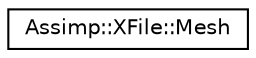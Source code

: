 digraph "Graphical Class Hierarchy"
{
  edge [fontname="Helvetica",fontsize="10",labelfontname="Helvetica",labelfontsize="10"];
  node [fontname="Helvetica",fontsize="10",shape=record];
  rankdir="LR";
  Node1 [label="Assimp::XFile::Mesh",height=0.2,width=0.4,color="black", fillcolor="white", style="filled",URL="$struct_assimp_1_1_x_file_1_1_mesh.html"];
}
